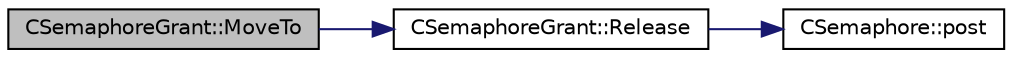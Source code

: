 digraph "CSemaphoreGrant::MoveTo"
{
  edge [fontname="Helvetica",fontsize="10",labelfontname="Helvetica",labelfontsize="10"];
  node [fontname="Helvetica",fontsize="10",shape=record];
  rankdir="LR";
  Node9 [label="CSemaphoreGrant::MoveTo",height=0.2,width=0.4,color="black", fillcolor="grey75", style="filled", fontcolor="black"];
  Node9 -> Node10 [color="midnightblue",fontsize="10",style="solid",fontname="Helvetica"];
  Node10 [label="CSemaphoreGrant::Release",height=0.2,width=0.4,color="black", fillcolor="white", style="filled",URL="$class_c_semaphore_grant.html#a8d985eeace74e037baeb39bd2d586576"];
  Node10 -> Node11 [color="midnightblue",fontsize="10",style="solid",fontname="Helvetica"];
  Node11 [label="CSemaphore::post",height=0.2,width=0.4,color="black", fillcolor="white", style="filled",URL="$class_c_semaphore.html#af6a956f6c191e824485fd3af6db39318"];
}
